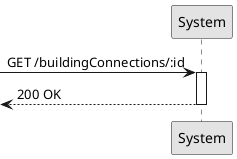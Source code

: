 @startuml
'http://plantuml.com/skinparam.html
skinparam monochrome true
skinparam packageStyle rect
skinparam shadowing false

participant System as route

-> route: GET /buildingConnections/:id
activate route
  <-- route: 200 OK
  deactivate
@enduml
